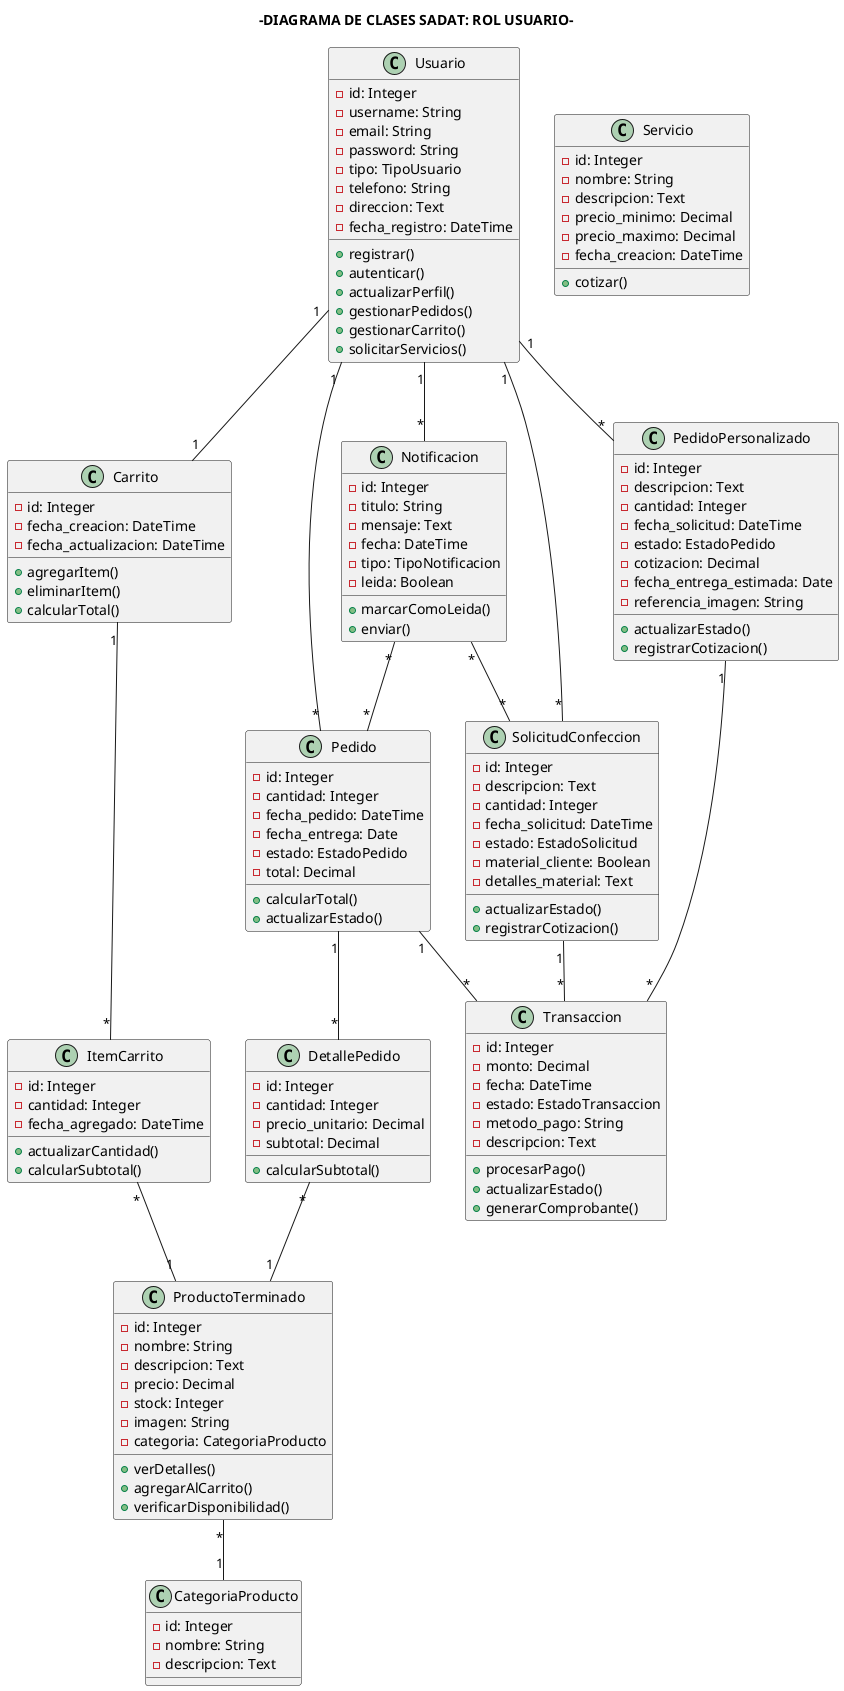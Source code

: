 @startuml
title -DIAGRAMA DE CLASES SADAT: ROL USUARIO-

class Usuario {
  -id: Integer
  -username: String
  -email: String
  -password: String
  -tipo: TipoUsuario
  -telefono: String
  -direccion: Text
  -fecha_registro: DateTime
  +registrar()
  +autenticar()
  +actualizarPerfil()
  +gestionarPedidos()
  +gestionarCarrito()
  +solicitarServicios()
}

class CategoriaProducto {
  -id: Integer
  -nombre: String
  -descripcion: Text
}

class ProductoTerminado {
  -id: Integer
  -nombre: String
  -descripcion: Text
  -precio: Decimal
  -stock: Integer
  -imagen: String
  -categoria: CategoriaProducto
  +verDetalles()
  +agregarAlCarrito()
  +verificarDisponibilidad()
}

class Servicio {
  -id: Integer
  -nombre: String
  -descripcion: Text
  -precio_minimo: Decimal
  -precio_maximo: Decimal
  -fecha_creacion: DateTime
  +cotizar()
}

class Carrito {
  -id: Integer
  -fecha_creacion: DateTime
  -fecha_actualizacion: DateTime
  +agregarItem()
  +eliminarItem()
  +calcularTotal()
}

class ItemCarrito {
  -id: Integer
  -cantidad: Integer
  -fecha_agregado: DateTime
  +actualizarCantidad()
  +calcularSubtotal()
}

class Pedido {
  -id: Integer
  -cantidad: Integer
  -fecha_pedido: DateTime
  -fecha_entrega: Date
  -estado: EstadoPedido
  -total: Decimal
  +calcularTotal()
  +actualizarEstado()
}

class DetallePedido {
  -id: Integer
  -cantidad: Integer
  -precio_unitario: Decimal
  -subtotal: Decimal
  +calcularSubtotal()
}

class PedidoPersonalizado {
  -id: Integer
  -descripcion: Text
  -cantidad: Integer
  -fecha_solicitud: DateTime
  -estado: EstadoPedido
  -cotizacion: Decimal
  -fecha_entrega_estimada: Date
  -referencia_imagen: String
  +actualizarEstado()
  +registrarCotizacion()
}

class SolicitudConfeccion {
  -id: Integer
  -descripcion: Text
  -cantidad: Integer
  -fecha_solicitud: DateTime
  -estado: EstadoSolicitud
  -material_cliente: Boolean
  -detalles_material: Text
  +actualizarEstado()
  +registrarCotizacion()
}

class Notificacion {
  -id: Integer
  -titulo: String
  -mensaje: Text
  -fecha: DateTime
  -tipo: TipoNotificacion
  -leida: Boolean
  +marcarComoLeida()
  +enviar()
}

class Transaccion {
  -id: Integer
  -monto: Decimal
  -fecha: DateTime
  -estado: EstadoTransaccion
  -metodo_pago: String
  -descripcion: Text
  +procesarPago()
  +actualizarEstado()
  +generarComprobante()
}

Usuario "1" -- "1" Carrito
Carrito "1" -- "*" ItemCarrito
ItemCarrito "*" -- "1" ProductoTerminado
ProductoTerminado "*" -- "1" CategoriaProducto

Usuario "1" -- "*" Pedido
Pedido "1" -- "*" DetallePedido
DetallePedido "*" -- "1" ProductoTerminado

Usuario "1" -- "*" PedidoPersonalizado
Usuario "1" -- "*" SolicitudConfeccion

Usuario "1" -- "*" Notificacion
Notificacion "*" -- "*" Pedido
Notificacion "*" -- "*" SolicitudConfeccion

Pedido "1" -- "*" Transaccion
PedidoPersonalizado "1" -- "*" Transaccion
SolicitudConfeccion "1" -- "*" Transaccion

@enduml
